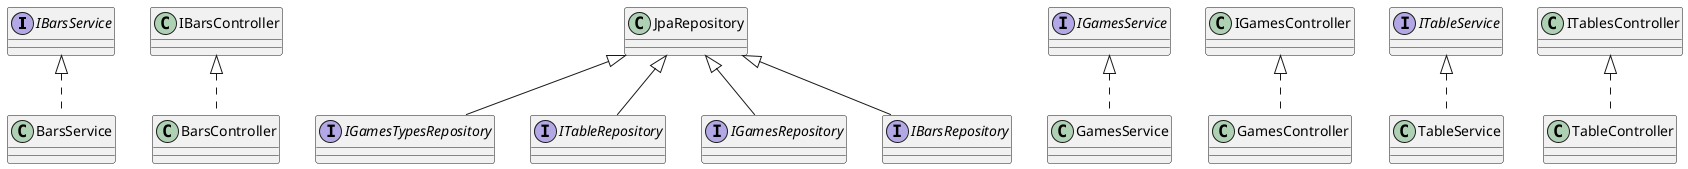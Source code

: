 @startuml
interface IBarsService {
}
class BarsController {
}
interface IGamesTypesRepository {
}
interface ITableRepository {
}
class GamesService {
}
class GamesController {
}
interface IGamesRepository {
}
interface IBarsRepository {
}
class TableService {
}
interface ITableService {
}
class TableController {
}
interface IGamesService {
}
class BarsService {
}


IBarsController <|.. BarsController
JpaRepository <|-- IGamesTypesRepository
JpaRepository <|-- ITableRepository
IGamesService <|.. GamesService
IGamesController <|.. GamesController
JpaRepository <|-- IGamesRepository
JpaRepository <|-- IBarsRepository
ITableService <|.. TableService
ITablesController <|.. TableController
IBarsService <|.. BarsService
@enduml